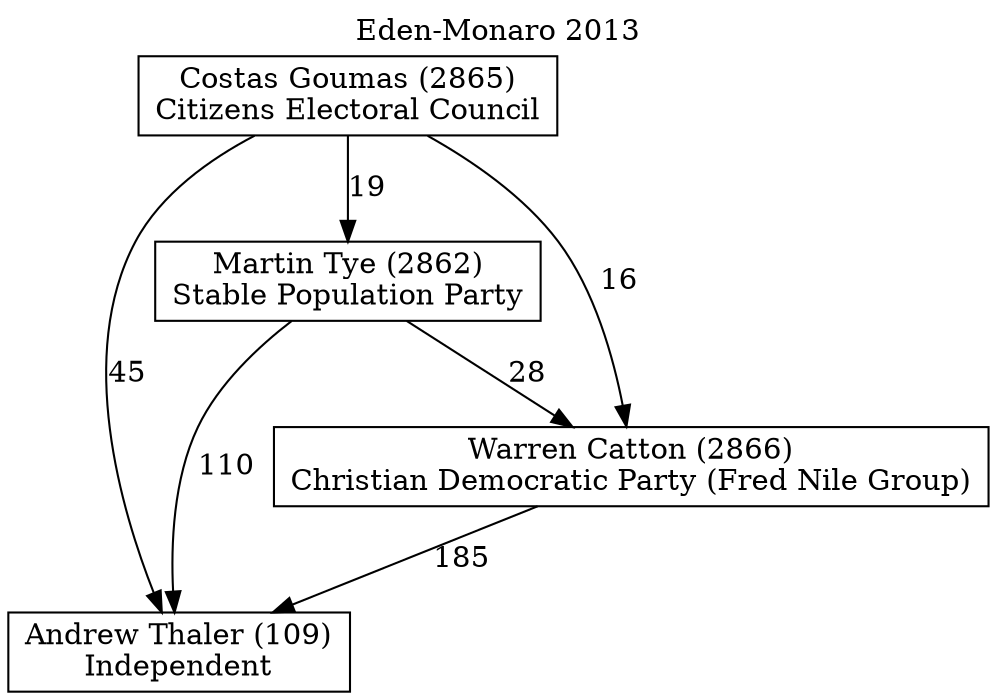 // House preference flow
digraph "Andrew Thaler (109)_Eden-Monaro_2013" {
	graph [label="Eden-Monaro 2013" labelloc=t mclimit=10]
	node [shape=box]
	"Andrew Thaler (109)" [label="Andrew Thaler (109)
Independent"]
	"Costas Goumas (2865)" [label="Costas Goumas (2865)
Citizens Electoral Council"]
	"Martin Tye (2862)" [label="Martin Tye (2862)
Stable Population Party"]
	"Warren Catton (2866)" [label="Warren Catton (2866)
Christian Democratic Party (Fred Nile Group)"]
	"Costas Goumas (2865)" -> "Andrew Thaler (109)" [label=45]
	"Costas Goumas (2865)" -> "Martin Tye (2862)" [label=19]
	"Costas Goumas (2865)" -> "Warren Catton (2866)" [label=16]
	"Martin Tye (2862)" -> "Andrew Thaler (109)" [label=110]
	"Martin Tye (2862)" -> "Warren Catton (2866)" [label=28]
	"Warren Catton (2866)" -> "Andrew Thaler (109)" [label=185]
}
